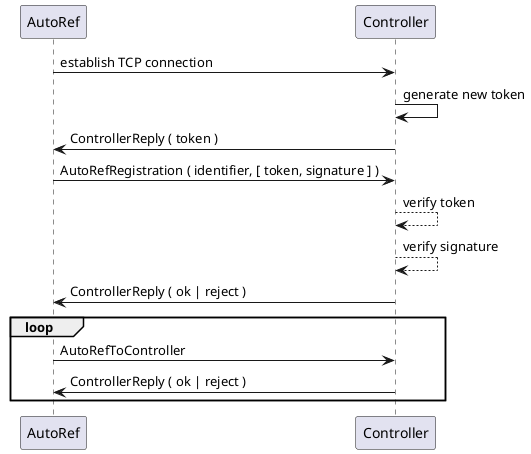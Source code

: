 @startuml

AutoRef->Controller: establish TCP connection
Controller->Controller: generate new token
Controller->AutoRef: ControllerReply ( token )
AutoRef->Controller: AutoRefRegistration ( identifier, [ token, signature ] )
Controller-->Controller: verify token
Controller-->Controller: verify signature
Controller->AutoRef: ControllerReply ( ok | reject )

loop
AutoRef->Controller: AutoRefToController
Controller->AutoRef: ControllerReply ( ok | reject )
end

@enduml
